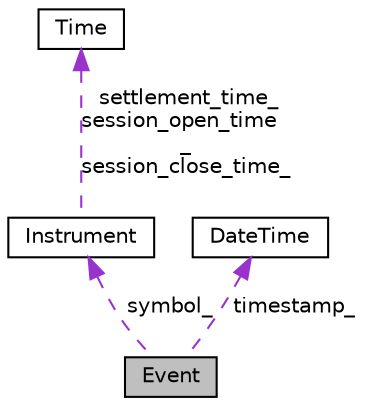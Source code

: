 digraph "Event"
{
 // LATEX_PDF_SIZE
  edge [fontname="Helvetica",fontsize="10",labelfontname="Helvetica",labelfontsize="10"];
  node [fontname="Helvetica",fontsize="10",shape=record];
  Node1 [label="Event",height=0.2,width=0.4,color="black", fillcolor="grey75", style="filled", fontcolor="black",tooltip=" "];
  Node2 -> Node1 [dir="back",color="darkorchid3",fontsize="10",style="dashed",label=" symbol_" ,fontname="Helvetica"];
  Node2 [label="Instrument",height=0.2,width=0.4,color="black", fillcolor="white", style="filled",URL="$class_instrument.html",tooltip=" "];
  Node3 -> Node2 [dir="back",color="darkorchid3",fontsize="10",style="dashed",label=" settlement_time_\nsession_open_time\l_\nsession_close_time_" ,fontname="Helvetica"];
  Node3 [label="Time",height=0.2,width=0.4,color="black", fillcolor="white", style="filled",URL="$class_time.html",tooltip=" "];
  Node4 -> Node1 [dir="back",color="darkorchid3",fontsize="10",style="dashed",label=" timestamp_" ,fontname="Helvetica"];
  Node4 [label="DateTime",height=0.2,width=0.4,color="black", fillcolor="white", style="filled",URL="$class_date_time.html",tooltip=" "];
}

